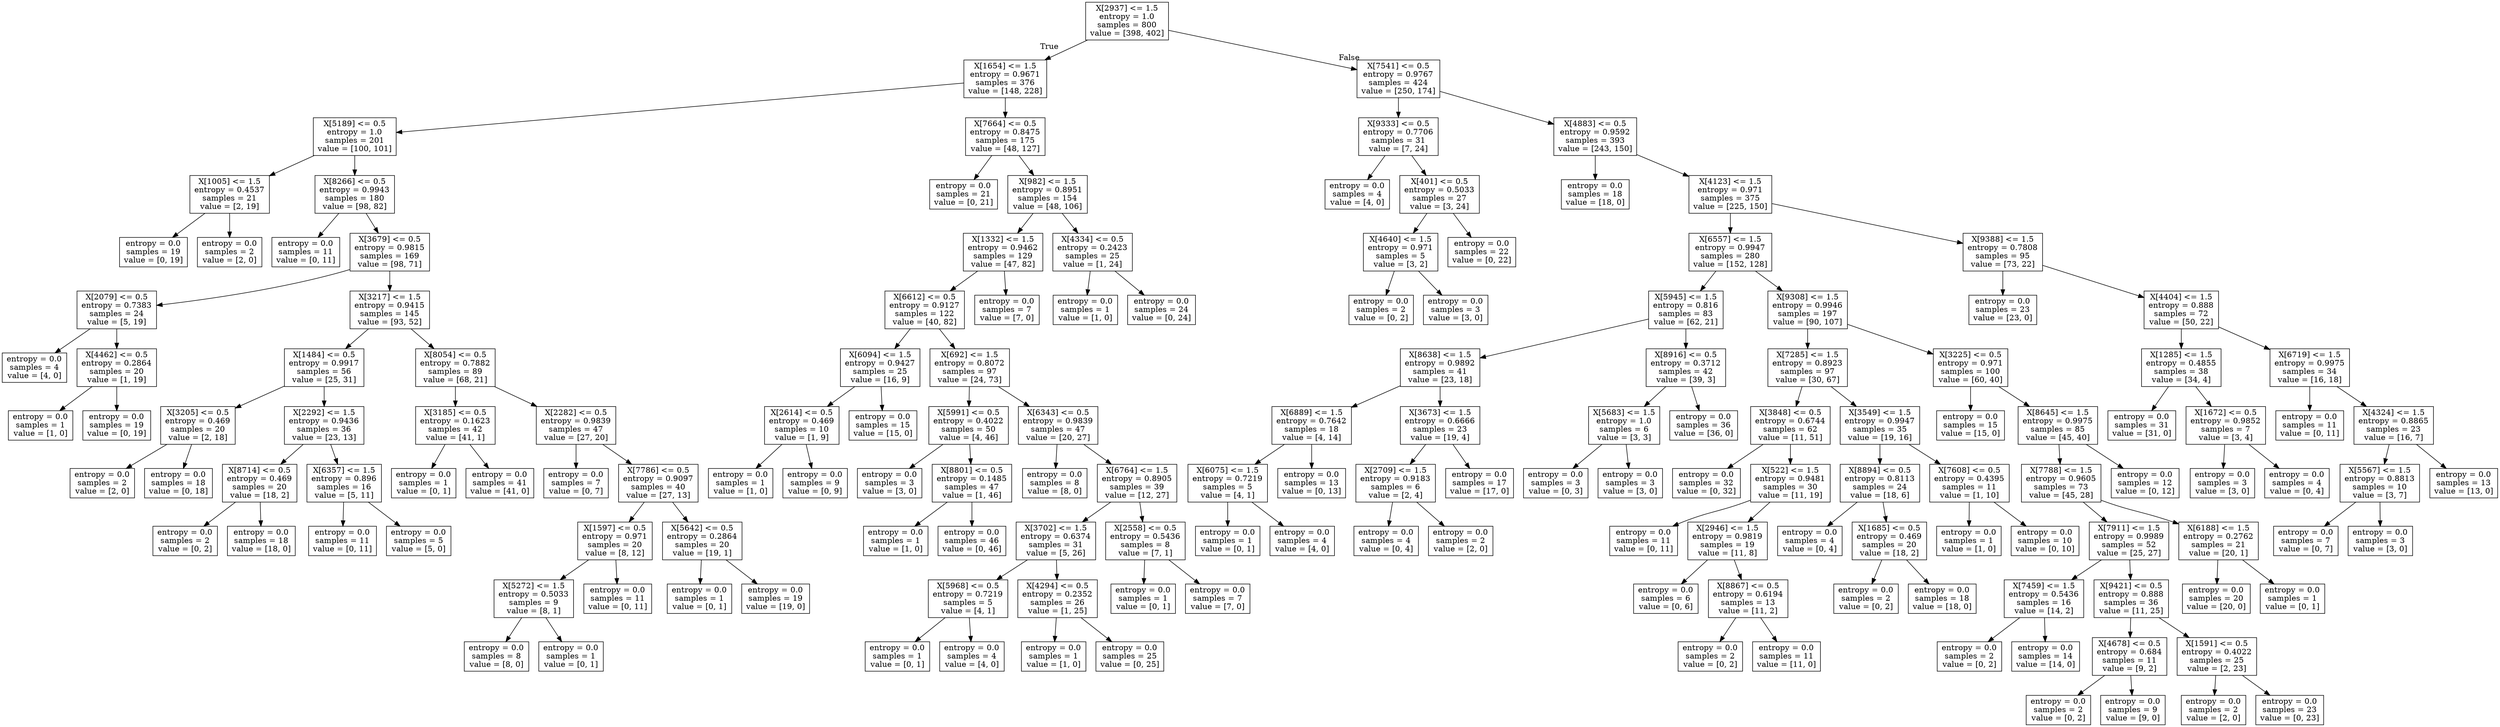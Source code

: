 digraph Tree {
node [shape=box] ;
0 [label="X[2937] <= 1.5\nentropy = 1.0\nsamples = 800\nvalue = [398, 402]"] ;
1 [label="X[1654] <= 1.5\nentropy = 0.9671\nsamples = 376\nvalue = [148, 228]"] ;
0 -> 1 [labeldistance=2.5, labelangle=45, headlabel="True"] ;
2 [label="X[5189] <= 0.5\nentropy = 1.0\nsamples = 201\nvalue = [100, 101]"] ;
1 -> 2 ;
3 [label="X[1005] <= 1.5\nentropy = 0.4537\nsamples = 21\nvalue = [2, 19]"] ;
2 -> 3 ;
4 [label="entropy = 0.0\nsamples = 19\nvalue = [0, 19]"] ;
3 -> 4 ;
5 [label="entropy = 0.0\nsamples = 2\nvalue = [2, 0]"] ;
3 -> 5 ;
6 [label="X[8266] <= 0.5\nentropy = 0.9943\nsamples = 180\nvalue = [98, 82]"] ;
2 -> 6 ;
7 [label="entropy = 0.0\nsamples = 11\nvalue = [0, 11]"] ;
6 -> 7 ;
8 [label="X[3679] <= 0.5\nentropy = 0.9815\nsamples = 169\nvalue = [98, 71]"] ;
6 -> 8 ;
9 [label="X[2079] <= 0.5\nentropy = 0.7383\nsamples = 24\nvalue = [5, 19]"] ;
8 -> 9 ;
10 [label="entropy = 0.0\nsamples = 4\nvalue = [4, 0]"] ;
9 -> 10 ;
11 [label="X[4462] <= 0.5\nentropy = 0.2864\nsamples = 20\nvalue = [1, 19]"] ;
9 -> 11 ;
12 [label="entropy = 0.0\nsamples = 1\nvalue = [1, 0]"] ;
11 -> 12 ;
13 [label="entropy = 0.0\nsamples = 19\nvalue = [0, 19]"] ;
11 -> 13 ;
14 [label="X[3217] <= 1.5\nentropy = 0.9415\nsamples = 145\nvalue = [93, 52]"] ;
8 -> 14 ;
15 [label="X[1484] <= 0.5\nentropy = 0.9917\nsamples = 56\nvalue = [25, 31]"] ;
14 -> 15 ;
16 [label="X[3205] <= 0.5\nentropy = 0.469\nsamples = 20\nvalue = [2, 18]"] ;
15 -> 16 ;
17 [label="entropy = 0.0\nsamples = 2\nvalue = [2, 0]"] ;
16 -> 17 ;
18 [label="entropy = 0.0\nsamples = 18\nvalue = [0, 18]"] ;
16 -> 18 ;
19 [label="X[2292] <= 1.5\nentropy = 0.9436\nsamples = 36\nvalue = [23, 13]"] ;
15 -> 19 ;
20 [label="X[8714] <= 0.5\nentropy = 0.469\nsamples = 20\nvalue = [18, 2]"] ;
19 -> 20 ;
21 [label="entropy = 0.0\nsamples = 2\nvalue = [0, 2]"] ;
20 -> 21 ;
22 [label="entropy = 0.0\nsamples = 18\nvalue = [18, 0]"] ;
20 -> 22 ;
23 [label="X[6357] <= 1.5\nentropy = 0.896\nsamples = 16\nvalue = [5, 11]"] ;
19 -> 23 ;
24 [label="entropy = 0.0\nsamples = 11\nvalue = [0, 11]"] ;
23 -> 24 ;
25 [label="entropy = 0.0\nsamples = 5\nvalue = [5, 0]"] ;
23 -> 25 ;
26 [label="X[8054] <= 0.5\nentropy = 0.7882\nsamples = 89\nvalue = [68, 21]"] ;
14 -> 26 ;
27 [label="X[3185] <= 0.5\nentropy = 0.1623\nsamples = 42\nvalue = [41, 1]"] ;
26 -> 27 ;
28 [label="entropy = 0.0\nsamples = 1\nvalue = [0, 1]"] ;
27 -> 28 ;
29 [label="entropy = 0.0\nsamples = 41\nvalue = [41, 0]"] ;
27 -> 29 ;
30 [label="X[2282] <= 0.5\nentropy = 0.9839\nsamples = 47\nvalue = [27, 20]"] ;
26 -> 30 ;
31 [label="entropy = 0.0\nsamples = 7\nvalue = [0, 7]"] ;
30 -> 31 ;
32 [label="X[7786] <= 0.5\nentropy = 0.9097\nsamples = 40\nvalue = [27, 13]"] ;
30 -> 32 ;
33 [label="X[1597] <= 0.5\nentropy = 0.971\nsamples = 20\nvalue = [8, 12]"] ;
32 -> 33 ;
34 [label="X[5272] <= 1.5\nentropy = 0.5033\nsamples = 9\nvalue = [8, 1]"] ;
33 -> 34 ;
35 [label="entropy = 0.0\nsamples = 8\nvalue = [8, 0]"] ;
34 -> 35 ;
36 [label="entropy = 0.0\nsamples = 1\nvalue = [0, 1]"] ;
34 -> 36 ;
37 [label="entropy = 0.0\nsamples = 11\nvalue = [0, 11]"] ;
33 -> 37 ;
38 [label="X[5642] <= 0.5\nentropy = 0.2864\nsamples = 20\nvalue = [19, 1]"] ;
32 -> 38 ;
39 [label="entropy = 0.0\nsamples = 1\nvalue = [0, 1]"] ;
38 -> 39 ;
40 [label="entropy = 0.0\nsamples = 19\nvalue = [19, 0]"] ;
38 -> 40 ;
41 [label="X[7664] <= 0.5\nentropy = 0.8475\nsamples = 175\nvalue = [48, 127]"] ;
1 -> 41 ;
42 [label="entropy = 0.0\nsamples = 21\nvalue = [0, 21]"] ;
41 -> 42 ;
43 [label="X[982] <= 1.5\nentropy = 0.8951\nsamples = 154\nvalue = [48, 106]"] ;
41 -> 43 ;
44 [label="X[1332] <= 1.5\nentropy = 0.9462\nsamples = 129\nvalue = [47, 82]"] ;
43 -> 44 ;
45 [label="X[6612] <= 0.5\nentropy = 0.9127\nsamples = 122\nvalue = [40, 82]"] ;
44 -> 45 ;
46 [label="X[6094] <= 1.5\nentropy = 0.9427\nsamples = 25\nvalue = [16, 9]"] ;
45 -> 46 ;
47 [label="X[2614] <= 0.5\nentropy = 0.469\nsamples = 10\nvalue = [1, 9]"] ;
46 -> 47 ;
48 [label="entropy = 0.0\nsamples = 1\nvalue = [1, 0]"] ;
47 -> 48 ;
49 [label="entropy = 0.0\nsamples = 9\nvalue = [0, 9]"] ;
47 -> 49 ;
50 [label="entropy = 0.0\nsamples = 15\nvalue = [15, 0]"] ;
46 -> 50 ;
51 [label="X[692] <= 1.5\nentropy = 0.8072\nsamples = 97\nvalue = [24, 73]"] ;
45 -> 51 ;
52 [label="X[5991] <= 0.5\nentropy = 0.4022\nsamples = 50\nvalue = [4, 46]"] ;
51 -> 52 ;
53 [label="entropy = 0.0\nsamples = 3\nvalue = [3, 0]"] ;
52 -> 53 ;
54 [label="X[8801] <= 0.5\nentropy = 0.1485\nsamples = 47\nvalue = [1, 46]"] ;
52 -> 54 ;
55 [label="entropy = 0.0\nsamples = 1\nvalue = [1, 0]"] ;
54 -> 55 ;
56 [label="entropy = 0.0\nsamples = 46\nvalue = [0, 46]"] ;
54 -> 56 ;
57 [label="X[6343] <= 0.5\nentropy = 0.9839\nsamples = 47\nvalue = [20, 27]"] ;
51 -> 57 ;
58 [label="entropy = 0.0\nsamples = 8\nvalue = [8, 0]"] ;
57 -> 58 ;
59 [label="X[6764] <= 1.5\nentropy = 0.8905\nsamples = 39\nvalue = [12, 27]"] ;
57 -> 59 ;
60 [label="X[3702] <= 1.5\nentropy = 0.6374\nsamples = 31\nvalue = [5, 26]"] ;
59 -> 60 ;
61 [label="X[5968] <= 0.5\nentropy = 0.7219\nsamples = 5\nvalue = [4, 1]"] ;
60 -> 61 ;
62 [label="entropy = 0.0\nsamples = 1\nvalue = [0, 1]"] ;
61 -> 62 ;
63 [label="entropy = 0.0\nsamples = 4\nvalue = [4, 0]"] ;
61 -> 63 ;
64 [label="X[4294] <= 0.5\nentropy = 0.2352\nsamples = 26\nvalue = [1, 25]"] ;
60 -> 64 ;
65 [label="entropy = 0.0\nsamples = 1\nvalue = [1, 0]"] ;
64 -> 65 ;
66 [label="entropy = 0.0\nsamples = 25\nvalue = [0, 25]"] ;
64 -> 66 ;
67 [label="X[2558] <= 0.5\nentropy = 0.5436\nsamples = 8\nvalue = [7, 1]"] ;
59 -> 67 ;
68 [label="entropy = 0.0\nsamples = 1\nvalue = [0, 1]"] ;
67 -> 68 ;
69 [label="entropy = 0.0\nsamples = 7\nvalue = [7, 0]"] ;
67 -> 69 ;
70 [label="entropy = 0.0\nsamples = 7\nvalue = [7, 0]"] ;
44 -> 70 ;
71 [label="X[4334] <= 0.5\nentropy = 0.2423\nsamples = 25\nvalue = [1, 24]"] ;
43 -> 71 ;
72 [label="entropy = 0.0\nsamples = 1\nvalue = [1, 0]"] ;
71 -> 72 ;
73 [label="entropy = 0.0\nsamples = 24\nvalue = [0, 24]"] ;
71 -> 73 ;
74 [label="X[7541] <= 0.5\nentropy = 0.9767\nsamples = 424\nvalue = [250, 174]"] ;
0 -> 74 [labeldistance=2.5, labelangle=-45, headlabel="False"] ;
75 [label="X[9333] <= 0.5\nentropy = 0.7706\nsamples = 31\nvalue = [7, 24]"] ;
74 -> 75 ;
76 [label="entropy = 0.0\nsamples = 4\nvalue = [4, 0]"] ;
75 -> 76 ;
77 [label="X[401] <= 0.5\nentropy = 0.5033\nsamples = 27\nvalue = [3, 24]"] ;
75 -> 77 ;
78 [label="X[4640] <= 1.5\nentropy = 0.971\nsamples = 5\nvalue = [3, 2]"] ;
77 -> 78 ;
79 [label="entropy = 0.0\nsamples = 2\nvalue = [0, 2]"] ;
78 -> 79 ;
80 [label="entropy = 0.0\nsamples = 3\nvalue = [3, 0]"] ;
78 -> 80 ;
81 [label="entropy = 0.0\nsamples = 22\nvalue = [0, 22]"] ;
77 -> 81 ;
82 [label="X[4883] <= 0.5\nentropy = 0.9592\nsamples = 393\nvalue = [243, 150]"] ;
74 -> 82 ;
83 [label="entropy = 0.0\nsamples = 18\nvalue = [18, 0]"] ;
82 -> 83 ;
84 [label="X[4123] <= 1.5\nentropy = 0.971\nsamples = 375\nvalue = [225, 150]"] ;
82 -> 84 ;
85 [label="X[6557] <= 1.5\nentropy = 0.9947\nsamples = 280\nvalue = [152, 128]"] ;
84 -> 85 ;
86 [label="X[5945] <= 1.5\nentropy = 0.816\nsamples = 83\nvalue = [62, 21]"] ;
85 -> 86 ;
87 [label="X[8638] <= 1.5\nentropy = 0.9892\nsamples = 41\nvalue = [23, 18]"] ;
86 -> 87 ;
88 [label="X[6889] <= 1.5\nentropy = 0.7642\nsamples = 18\nvalue = [4, 14]"] ;
87 -> 88 ;
89 [label="X[6075] <= 1.5\nentropy = 0.7219\nsamples = 5\nvalue = [4, 1]"] ;
88 -> 89 ;
90 [label="entropy = 0.0\nsamples = 1\nvalue = [0, 1]"] ;
89 -> 90 ;
91 [label="entropy = 0.0\nsamples = 4\nvalue = [4, 0]"] ;
89 -> 91 ;
92 [label="entropy = 0.0\nsamples = 13\nvalue = [0, 13]"] ;
88 -> 92 ;
93 [label="X[3673] <= 1.5\nentropy = 0.6666\nsamples = 23\nvalue = [19, 4]"] ;
87 -> 93 ;
94 [label="X[2709] <= 1.5\nentropy = 0.9183\nsamples = 6\nvalue = [2, 4]"] ;
93 -> 94 ;
95 [label="entropy = 0.0\nsamples = 4\nvalue = [0, 4]"] ;
94 -> 95 ;
96 [label="entropy = 0.0\nsamples = 2\nvalue = [2, 0]"] ;
94 -> 96 ;
97 [label="entropy = 0.0\nsamples = 17\nvalue = [17, 0]"] ;
93 -> 97 ;
98 [label="X[8916] <= 0.5\nentropy = 0.3712\nsamples = 42\nvalue = [39, 3]"] ;
86 -> 98 ;
99 [label="X[5683] <= 1.5\nentropy = 1.0\nsamples = 6\nvalue = [3, 3]"] ;
98 -> 99 ;
100 [label="entropy = 0.0\nsamples = 3\nvalue = [0, 3]"] ;
99 -> 100 ;
101 [label="entropy = 0.0\nsamples = 3\nvalue = [3, 0]"] ;
99 -> 101 ;
102 [label="entropy = 0.0\nsamples = 36\nvalue = [36, 0]"] ;
98 -> 102 ;
103 [label="X[9308] <= 1.5\nentropy = 0.9946\nsamples = 197\nvalue = [90, 107]"] ;
85 -> 103 ;
104 [label="X[7285] <= 1.5\nentropy = 0.8923\nsamples = 97\nvalue = [30, 67]"] ;
103 -> 104 ;
105 [label="X[3848] <= 0.5\nentropy = 0.6744\nsamples = 62\nvalue = [11, 51]"] ;
104 -> 105 ;
106 [label="entropy = 0.0\nsamples = 32\nvalue = [0, 32]"] ;
105 -> 106 ;
107 [label="X[522] <= 1.5\nentropy = 0.9481\nsamples = 30\nvalue = [11, 19]"] ;
105 -> 107 ;
108 [label="entropy = 0.0\nsamples = 11\nvalue = [0, 11]"] ;
107 -> 108 ;
109 [label="X[2946] <= 1.5\nentropy = 0.9819\nsamples = 19\nvalue = [11, 8]"] ;
107 -> 109 ;
110 [label="entropy = 0.0\nsamples = 6\nvalue = [0, 6]"] ;
109 -> 110 ;
111 [label="X[8867] <= 0.5\nentropy = 0.6194\nsamples = 13\nvalue = [11, 2]"] ;
109 -> 111 ;
112 [label="entropy = 0.0\nsamples = 2\nvalue = [0, 2]"] ;
111 -> 112 ;
113 [label="entropy = 0.0\nsamples = 11\nvalue = [11, 0]"] ;
111 -> 113 ;
114 [label="X[3549] <= 1.5\nentropy = 0.9947\nsamples = 35\nvalue = [19, 16]"] ;
104 -> 114 ;
115 [label="X[8894] <= 0.5\nentropy = 0.8113\nsamples = 24\nvalue = [18, 6]"] ;
114 -> 115 ;
116 [label="entropy = 0.0\nsamples = 4\nvalue = [0, 4]"] ;
115 -> 116 ;
117 [label="X[1685] <= 0.5\nentropy = 0.469\nsamples = 20\nvalue = [18, 2]"] ;
115 -> 117 ;
118 [label="entropy = 0.0\nsamples = 2\nvalue = [0, 2]"] ;
117 -> 118 ;
119 [label="entropy = 0.0\nsamples = 18\nvalue = [18, 0]"] ;
117 -> 119 ;
120 [label="X[7608] <= 0.5\nentropy = 0.4395\nsamples = 11\nvalue = [1, 10]"] ;
114 -> 120 ;
121 [label="entropy = 0.0\nsamples = 1\nvalue = [1, 0]"] ;
120 -> 121 ;
122 [label="entropy = 0.0\nsamples = 10\nvalue = [0, 10]"] ;
120 -> 122 ;
123 [label="X[3225] <= 0.5\nentropy = 0.971\nsamples = 100\nvalue = [60, 40]"] ;
103 -> 123 ;
124 [label="entropy = 0.0\nsamples = 15\nvalue = [15, 0]"] ;
123 -> 124 ;
125 [label="X[8645] <= 1.5\nentropy = 0.9975\nsamples = 85\nvalue = [45, 40]"] ;
123 -> 125 ;
126 [label="X[7788] <= 1.5\nentropy = 0.9605\nsamples = 73\nvalue = [45, 28]"] ;
125 -> 126 ;
127 [label="X[7911] <= 1.5\nentropy = 0.9989\nsamples = 52\nvalue = [25, 27]"] ;
126 -> 127 ;
128 [label="X[7459] <= 1.5\nentropy = 0.5436\nsamples = 16\nvalue = [14, 2]"] ;
127 -> 128 ;
129 [label="entropy = 0.0\nsamples = 2\nvalue = [0, 2]"] ;
128 -> 129 ;
130 [label="entropy = 0.0\nsamples = 14\nvalue = [14, 0]"] ;
128 -> 130 ;
131 [label="X[9421] <= 0.5\nentropy = 0.888\nsamples = 36\nvalue = [11, 25]"] ;
127 -> 131 ;
132 [label="X[4678] <= 0.5\nentropy = 0.684\nsamples = 11\nvalue = [9, 2]"] ;
131 -> 132 ;
133 [label="entropy = 0.0\nsamples = 2\nvalue = [0, 2]"] ;
132 -> 133 ;
134 [label="entropy = 0.0\nsamples = 9\nvalue = [9, 0]"] ;
132 -> 134 ;
135 [label="X[1591] <= 0.5\nentropy = 0.4022\nsamples = 25\nvalue = [2, 23]"] ;
131 -> 135 ;
136 [label="entropy = 0.0\nsamples = 2\nvalue = [2, 0]"] ;
135 -> 136 ;
137 [label="entropy = 0.0\nsamples = 23\nvalue = [0, 23]"] ;
135 -> 137 ;
138 [label="X[6188] <= 1.5\nentropy = 0.2762\nsamples = 21\nvalue = [20, 1]"] ;
126 -> 138 ;
139 [label="entropy = 0.0\nsamples = 20\nvalue = [20, 0]"] ;
138 -> 139 ;
140 [label="entropy = 0.0\nsamples = 1\nvalue = [0, 1]"] ;
138 -> 140 ;
141 [label="entropy = 0.0\nsamples = 12\nvalue = [0, 12]"] ;
125 -> 141 ;
142 [label="X[9388] <= 1.5\nentropy = 0.7808\nsamples = 95\nvalue = [73, 22]"] ;
84 -> 142 ;
143 [label="entropy = 0.0\nsamples = 23\nvalue = [23, 0]"] ;
142 -> 143 ;
144 [label="X[4404] <= 1.5\nentropy = 0.888\nsamples = 72\nvalue = [50, 22]"] ;
142 -> 144 ;
145 [label="X[1285] <= 1.5\nentropy = 0.4855\nsamples = 38\nvalue = [34, 4]"] ;
144 -> 145 ;
146 [label="entropy = 0.0\nsamples = 31\nvalue = [31, 0]"] ;
145 -> 146 ;
147 [label="X[1672] <= 0.5\nentropy = 0.9852\nsamples = 7\nvalue = [3, 4]"] ;
145 -> 147 ;
148 [label="entropy = 0.0\nsamples = 3\nvalue = [3, 0]"] ;
147 -> 148 ;
149 [label="entropy = 0.0\nsamples = 4\nvalue = [0, 4]"] ;
147 -> 149 ;
150 [label="X[6719] <= 1.5\nentropy = 0.9975\nsamples = 34\nvalue = [16, 18]"] ;
144 -> 150 ;
151 [label="entropy = 0.0\nsamples = 11\nvalue = [0, 11]"] ;
150 -> 151 ;
152 [label="X[4324] <= 1.5\nentropy = 0.8865\nsamples = 23\nvalue = [16, 7]"] ;
150 -> 152 ;
153 [label="X[5567] <= 1.5\nentropy = 0.8813\nsamples = 10\nvalue = [3, 7]"] ;
152 -> 153 ;
154 [label="entropy = 0.0\nsamples = 7\nvalue = [0, 7]"] ;
153 -> 154 ;
155 [label="entropy = 0.0\nsamples = 3\nvalue = [3, 0]"] ;
153 -> 155 ;
156 [label="entropy = 0.0\nsamples = 13\nvalue = [13, 0]"] ;
152 -> 156 ;
}